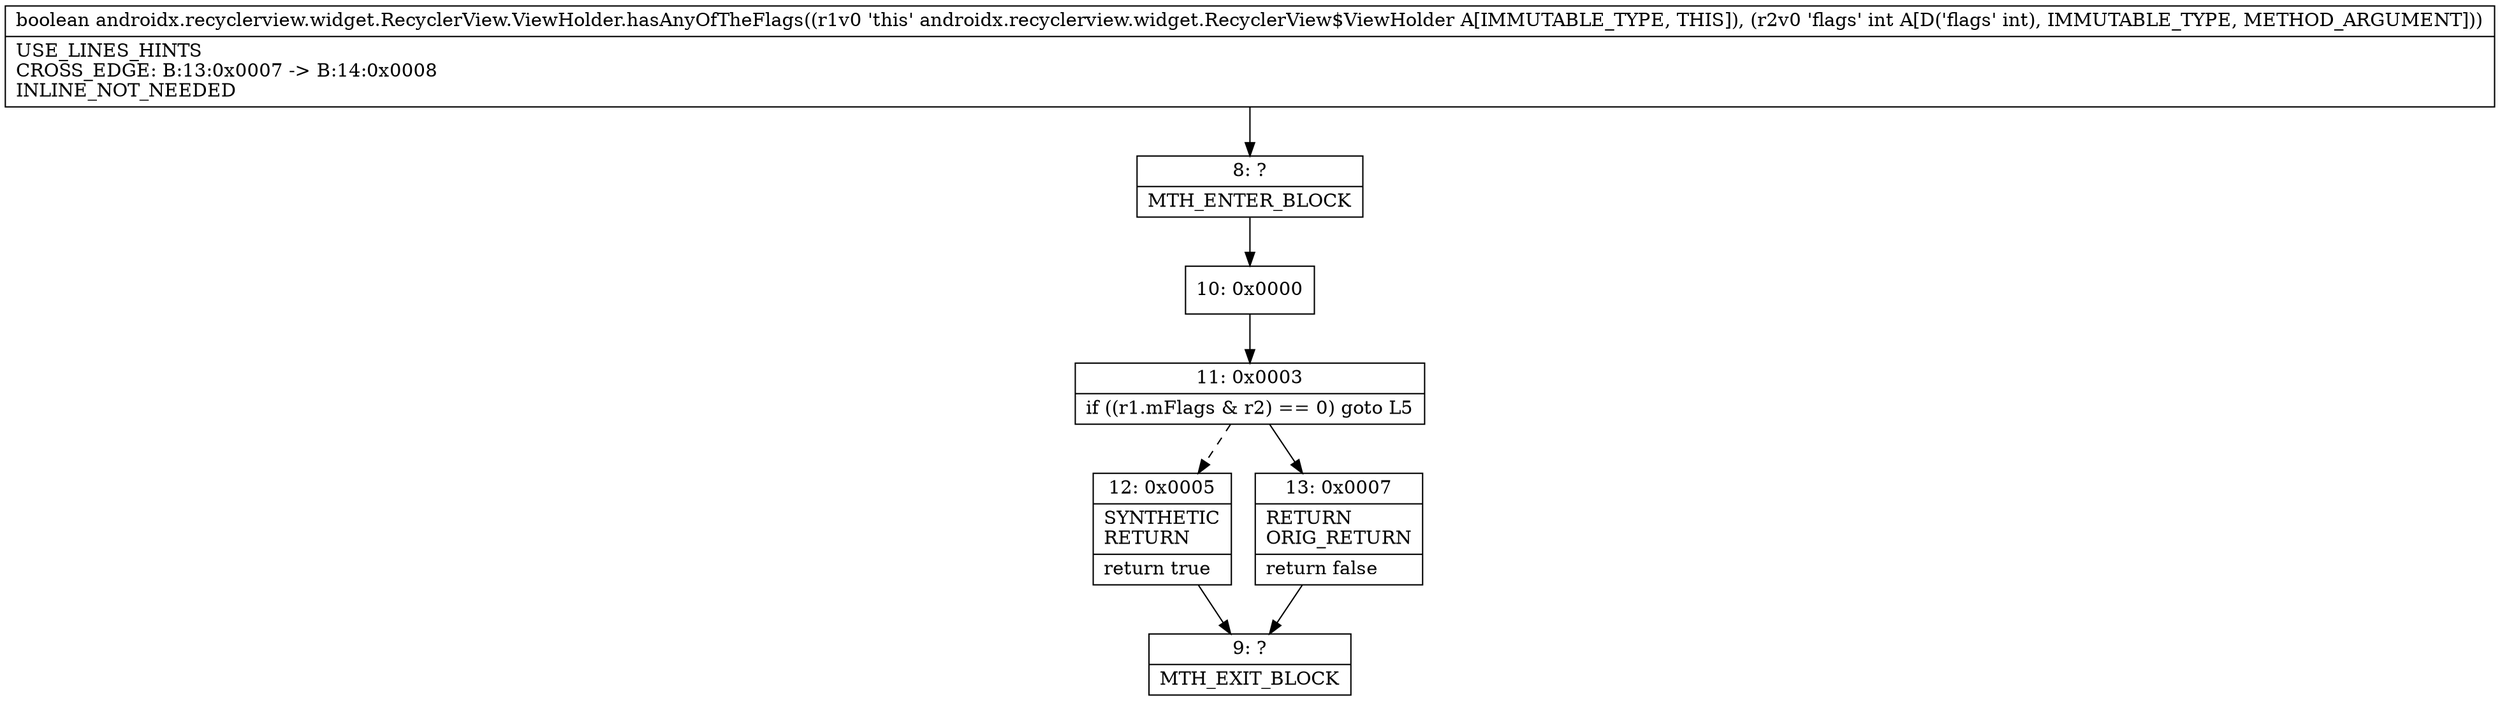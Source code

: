 digraph "CFG forandroidx.recyclerview.widget.RecyclerView.ViewHolder.hasAnyOfTheFlags(I)Z" {
Node_8 [shape=record,label="{8\:\ ?|MTH_ENTER_BLOCK\l}"];
Node_10 [shape=record,label="{10\:\ 0x0000}"];
Node_11 [shape=record,label="{11\:\ 0x0003|if ((r1.mFlags & r2) == 0) goto L5\l}"];
Node_12 [shape=record,label="{12\:\ 0x0005|SYNTHETIC\lRETURN\l|return true\l}"];
Node_9 [shape=record,label="{9\:\ ?|MTH_EXIT_BLOCK\l}"];
Node_13 [shape=record,label="{13\:\ 0x0007|RETURN\lORIG_RETURN\l|return false\l}"];
MethodNode[shape=record,label="{boolean androidx.recyclerview.widget.RecyclerView.ViewHolder.hasAnyOfTheFlags((r1v0 'this' androidx.recyclerview.widget.RecyclerView$ViewHolder A[IMMUTABLE_TYPE, THIS]), (r2v0 'flags' int A[D('flags' int), IMMUTABLE_TYPE, METHOD_ARGUMENT]))  | USE_LINES_HINTS\lCROSS_EDGE: B:13:0x0007 \-\> B:14:0x0008\lINLINE_NOT_NEEDED\l}"];
MethodNode -> Node_8;Node_8 -> Node_10;
Node_10 -> Node_11;
Node_11 -> Node_12[style=dashed];
Node_11 -> Node_13;
Node_12 -> Node_9;
Node_13 -> Node_9;
}

